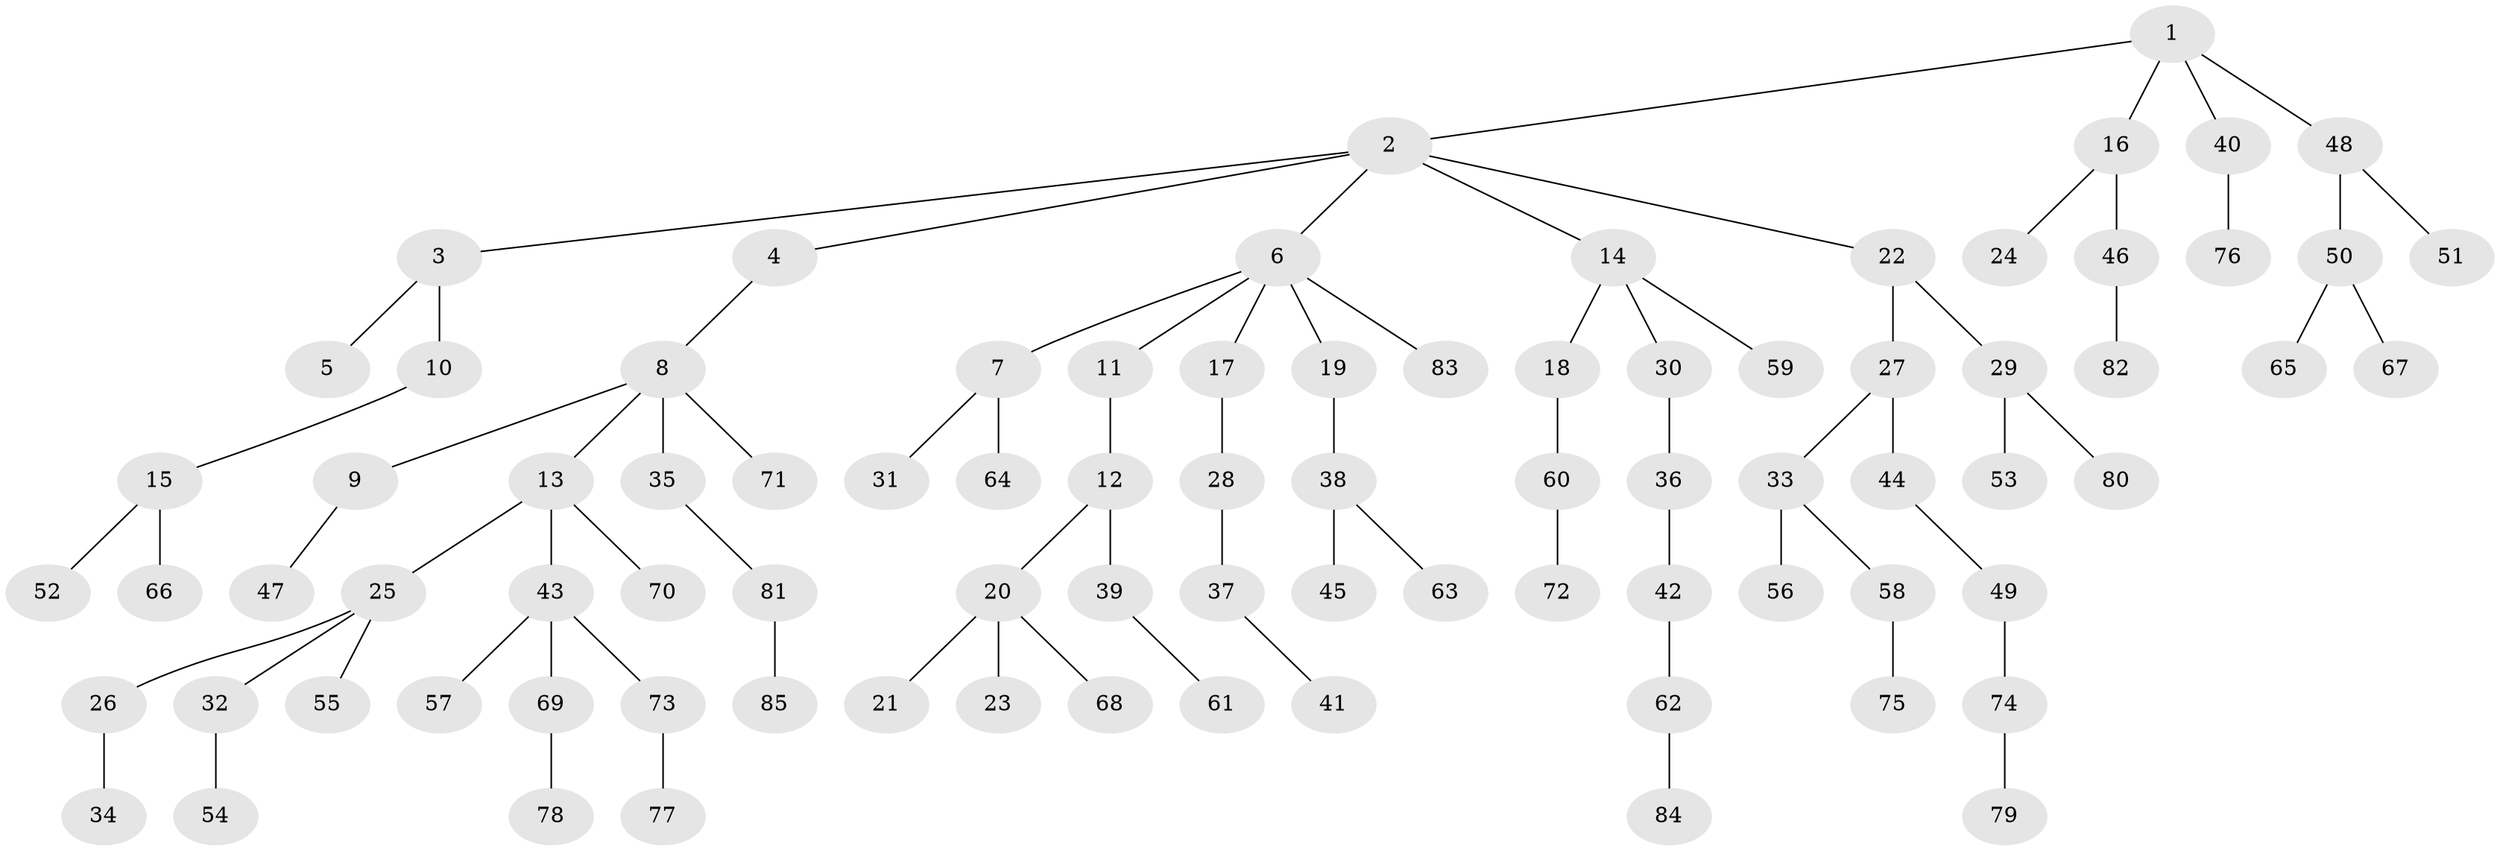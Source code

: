 // Generated by graph-tools (version 1.1) at 2025/11/02/27/25 16:11:28]
// undirected, 85 vertices, 84 edges
graph export_dot {
graph [start="1"]
  node [color=gray90,style=filled];
  1;
  2;
  3;
  4;
  5;
  6;
  7;
  8;
  9;
  10;
  11;
  12;
  13;
  14;
  15;
  16;
  17;
  18;
  19;
  20;
  21;
  22;
  23;
  24;
  25;
  26;
  27;
  28;
  29;
  30;
  31;
  32;
  33;
  34;
  35;
  36;
  37;
  38;
  39;
  40;
  41;
  42;
  43;
  44;
  45;
  46;
  47;
  48;
  49;
  50;
  51;
  52;
  53;
  54;
  55;
  56;
  57;
  58;
  59;
  60;
  61;
  62;
  63;
  64;
  65;
  66;
  67;
  68;
  69;
  70;
  71;
  72;
  73;
  74;
  75;
  76;
  77;
  78;
  79;
  80;
  81;
  82;
  83;
  84;
  85;
  1 -- 2;
  1 -- 16;
  1 -- 40;
  1 -- 48;
  2 -- 3;
  2 -- 4;
  2 -- 6;
  2 -- 14;
  2 -- 22;
  3 -- 5;
  3 -- 10;
  4 -- 8;
  6 -- 7;
  6 -- 11;
  6 -- 17;
  6 -- 19;
  6 -- 83;
  7 -- 31;
  7 -- 64;
  8 -- 9;
  8 -- 13;
  8 -- 35;
  8 -- 71;
  9 -- 47;
  10 -- 15;
  11 -- 12;
  12 -- 20;
  12 -- 39;
  13 -- 25;
  13 -- 43;
  13 -- 70;
  14 -- 18;
  14 -- 30;
  14 -- 59;
  15 -- 52;
  15 -- 66;
  16 -- 24;
  16 -- 46;
  17 -- 28;
  18 -- 60;
  19 -- 38;
  20 -- 21;
  20 -- 23;
  20 -- 68;
  22 -- 27;
  22 -- 29;
  25 -- 26;
  25 -- 32;
  25 -- 55;
  26 -- 34;
  27 -- 33;
  27 -- 44;
  28 -- 37;
  29 -- 53;
  29 -- 80;
  30 -- 36;
  32 -- 54;
  33 -- 56;
  33 -- 58;
  35 -- 81;
  36 -- 42;
  37 -- 41;
  38 -- 45;
  38 -- 63;
  39 -- 61;
  40 -- 76;
  42 -- 62;
  43 -- 57;
  43 -- 69;
  43 -- 73;
  44 -- 49;
  46 -- 82;
  48 -- 50;
  48 -- 51;
  49 -- 74;
  50 -- 65;
  50 -- 67;
  58 -- 75;
  60 -- 72;
  62 -- 84;
  69 -- 78;
  73 -- 77;
  74 -- 79;
  81 -- 85;
}
